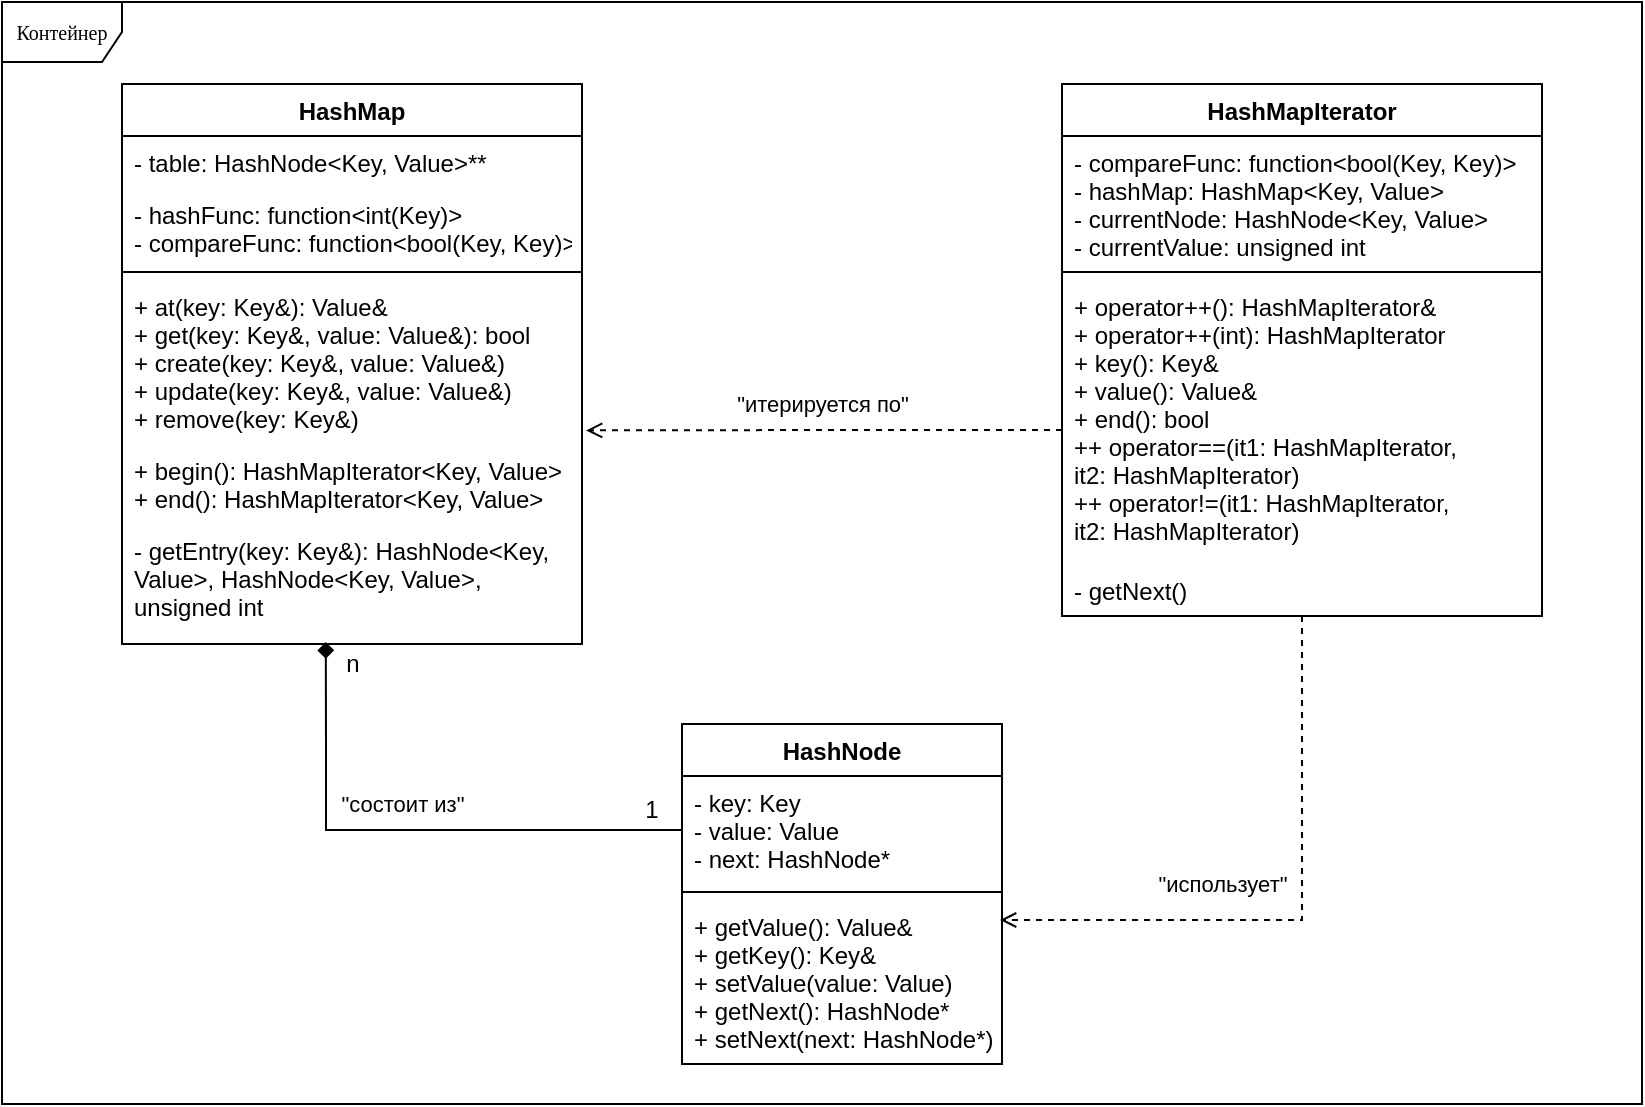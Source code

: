 <mxfile version="11.3.0" type="device" pages="1"><diagram name="Page-1" id="c4acf3e9-155e-7222-9cf6-157b1a14988f"><mxGraphModel dx="1005" dy="587" grid="1" gridSize="10" guides="1" tooltips="1" connect="1" arrows="1" fold="1" page="1" pageScale="1" pageWidth="850" pageHeight="1100" background="#ffffff" math="0" shadow="0"><root><mxCell id="0"/><mxCell id="1" style="locked=1;" parent="0"/><mxCell id="Fs5sKHghibOjqeMOy-B4-7" value="HashMap" style="swimlane;fontStyle=1;align=center;verticalAlign=top;childLayout=stackLayout;horizontal=1;startSize=26;horizontalStack=0;resizeParent=1;resizeParentMax=0;resizeLast=0;collapsible=1;marginBottom=0;" vertex="1" parent="1"><mxGeometry x="80" y="80" width="230" height="280" as="geometry"/></mxCell><mxCell id="Fs5sKHghibOjqeMOy-B4-8" value="- table: HashNode&lt;Key, Value&gt;**" style="text;strokeColor=none;fillColor=none;align=left;verticalAlign=top;spacingLeft=4;spacingRight=4;overflow=hidden;rotatable=0;points=[[0,0.5],[1,0.5]];portConstraint=eastwest;" vertex="1" parent="Fs5sKHghibOjqeMOy-B4-7"><mxGeometry y="26" width="230" height="26" as="geometry"/></mxCell><mxCell id="Fs5sKHghibOjqeMOy-B4-11" value="- hashFunc: function&lt;int(Key)&gt;&#10;- compareFunc: function&lt;bool(Key, Key)&gt;" style="text;strokeColor=none;fillColor=none;align=left;verticalAlign=top;spacingLeft=4;spacingRight=4;overflow=hidden;rotatable=0;points=[[0,0.5],[1,0.5]];portConstraint=eastwest;" vertex="1" parent="Fs5sKHghibOjqeMOy-B4-7"><mxGeometry y="52" width="230" height="38" as="geometry"/></mxCell><mxCell id="Fs5sKHghibOjqeMOy-B4-9" value="" style="line;strokeWidth=1;fillColor=none;align=left;verticalAlign=middle;spacingTop=-1;spacingLeft=3;spacingRight=3;rotatable=0;labelPosition=right;points=[];portConstraint=eastwest;" vertex="1" parent="Fs5sKHghibOjqeMOy-B4-7"><mxGeometry y="90" width="230" height="8" as="geometry"/></mxCell><mxCell id="Fs5sKHghibOjqeMOy-B4-10" value="+ at(key: Key&amp;): Value&amp;&#10;+ get(key: Key&amp;, value: Value&amp;): bool&#10;+ create(key: Key&amp;, value: Value&amp;)&#10;+ update(key: Key&amp;, value: Value&amp;)&#10;+ remove(key: Key&amp;)" style="text;strokeColor=none;fillColor=none;align=left;verticalAlign=top;spacingLeft=4;spacingRight=4;overflow=hidden;rotatable=0;points=[[0,0.5],[1,0.5]];portConstraint=eastwest;" vertex="1" parent="Fs5sKHghibOjqeMOy-B4-7"><mxGeometry y="98" width="230" height="82" as="geometry"/></mxCell><mxCell id="Fs5sKHghibOjqeMOy-B4-12" value="+ begin(): HashMapIterator&lt;Key, Value&gt;&#10;+ end(): HashMapIterator&lt;Key, Value&gt;" style="text;strokeColor=none;fillColor=none;align=left;verticalAlign=top;spacingLeft=4;spacingRight=4;overflow=hidden;rotatable=0;points=[[0,0.5],[1,0.5]];portConstraint=eastwest;" vertex="1" parent="Fs5sKHghibOjqeMOy-B4-7"><mxGeometry y="180" width="230" height="40" as="geometry"/></mxCell><mxCell id="Fs5sKHghibOjqeMOy-B4-13" value="- getEntry(key: Key&amp;): HashNode&lt;Key, &#10;Value&gt;, HashNode&lt;Key, Value&gt;, &#10;unsigned int" style="text;strokeColor=none;fillColor=none;align=left;verticalAlign=top;spacingLeft=4;spacingRight=4;overflow=hidden;rotatable=0;points=[[0,0.5],[1,0.5]];portConstraint=eastwest;" vertex="1" parent="Fs5sKHghibOjqeMOy-B4-7"><mxGeometry y="220" width="230" height="60" as="geometry"/></mxCell><mxCell id="Fs5sKHghibOjqeMOy-B4-14" value="HashMapIterator" style="swimlane;fontStyle=1;align=center;verticalAlign=top;childLayout=stackLayout;horizontal=1;startSize=26;horizontalStack=0;resizeParent=1;resizeParentMax=0;resizeLast=0;collapsible=1;marginBottom=0;" vertex="1" parent="1"><mxGeometry x="550" y="80" width="240" height="266" as="geometry"/></mxCell><mxCell id="Fs5sKHghibOjqeMOy-B4-15" value="- compareFunc: function&lt;bool(Key, Key)&gt;&#10;- hashMap: HashMap&lt;Key, Value&gt;&#10;- currentNode: HashNode&lt;Key, Value&gt;&#10;- currentValue: unsigned int" style="text;strokeColor=none;fillColor=none;align=left;verticalAlign=top;spacingLeft=4;spacingRight=4;overflow=hidden;rotatable=0;points=[[0,0.5],[1,0.5]];portConstraint=eastwest;" vertex="1" parent="Fs5sKHghibOjqeMOy-B4-14"><mxGeometry y="26" width="240" height="64" as="geometry"/></mxCell><mxCell id="Fs5sKHghibOjqeMOy-B4-16" value="" style="line;strokeWidth=1;fillColor=none;align=left;verticalAlign=middle;spacingTop=-1;spacingLeft=3;spacingRight=3;rotatable=0;labelPosition=right;points=[];portConstraint=eastwest;" vertex="1" parent="Fs5sKHghibOjqeMOy-B4-14"><mxGeometry y="90" width="240" height="8" as="geometry"/></mxCell><mxCell id="Fs5sKHghibOjqeMOy-B4-17" value="+ operator++(): HashMapIterator&amp;&#10;+ operator++(int): HashMapIterator&#10;+ key(): Key&amp;&#10;+ value(): Value&amp;&#10;+ end(): bool&#10;++ operator==(it1: HashMapIterator,&#10;it2: HashMapIterator)&#10;++ operator!=(it1: HashMapIterator,&#10;it2: HashMapIterator)" style="text;strokeColor=none;fillColor=none;align=left;verticalAlign=top;spacingLeft=4;spacingRight=4;overflow=hidden;rotatable=0;points=[[0,0.5],[1,0.5]];portConstraint=eastwest;" vertex="1" parent="Fs5sKHghibOjqeMOy-B4-14"><mxGeometry y="98" width="240" height="142" as="geometry"/></mxCell><mxCell id="Fs5sKHghibOjqeMOy-B4-18" value="- getNext()" style="text;strokeColor=none;fillColor=none;align=left;verticalAlign=top;spacingLeft=4;spacingRight=4;overflow=hidden;rotatable=0;points=[[0,0.5],[1,0.5]];portConstraint=eastwest;" vertex="1" parent="Fs5sKHghibOjqeMOy-B4-14"><mxGeometry y="240" width="240" height="26" as="geometry"/></mxCell><mxCell id="Fs5sKHghibOjqeMOy-B4-19" value="HashNode" style="swimlane;fontStyle=1;align=center;verticalAlign=top;childLayout=stackLayout;horizontal=1;startSize=26;horizontalStack=0;resizeParent=1;resizeParentMax=0;resizeLast=0;collapsible=1;marginBottom=0;" vertex="1" parent="1"><mxGeometry x="360" y="400" width="160" height="170" as="geometry"/></mxCell><mxCell id="Fs5sKHghibOjqeMOy-B4-20" value="- key: Key&#10;- value: Value&#10;- next: HashNode*" style="text;strokeColor=none;fillColor=none;align=left;verticalAlign=top;spacingLeft=4;spacingRight=4;overflow=hidden;rotatable=0;points=[[0,0.5],[1,0.5]];portConstraint=eastwest;" vertex="1" parent="Fs5sKHghibOjqeMOy-B4-19"><mxGeometry y="26" width="160" height="54" as="geometry"/></mxCell><mxCell id="Fs5sKHghibOjqeMOy-B4-21" value="" style="line;strokeWidth=1;fillColor=none;align=left;verticalAlign=middle;spacingTop=-1;spacingLeft=3;spacingRight=3;rotatable=0;labelPosition=right;points=[];portConstraint=eastwest;" vertex="1" parent="Fs5sKHghibOjqeMOy-B4-19"><mxGeometry y="80" width="160" height="8" as="geometry"/></mxCell><mxCell id="Fs5sKHghibOjqeMOy-B4-22" value="+ getValue(): Value&amp;&#10;+ getKey(): Key&amp;&#10;+ setValue(value: Value)&#10;+ getNext(): HashNode*&#10;+ setNext(next: HashNode*)" style="text;strokeColor=none;fillColor=none;align=left;verticalAlign=top;spacingLeft=4;spacingRight=4;overflow=hidden;rotatable=0;points=[[0,0.5],[1,0.5]];portConstraint=eastwest;" vertex="1" parent="Fs5sKHghibOjqeMOy-B4-19"><mxGeometry y="88" width="160" height="82" as="geometry"/></mxCell><mxCell id="Fs5sKHghibOjqeMOy-B4-23" value="&quot;состоит из&quot;" style="edgeStyle=orthogonalEdgeStyle;rounded=0;orthogonalLoop=1;jettySize=auto;html=1;entryX=0.443;entryY=0.983;entryDx=0;entryDy=0;entryPerimeter=0;endArrow=diamond;endFill=1;" edge="1" parent="1" source="Fs5sKHghibOjqeMOy-B4-20" target="Fs5sKHghibOjqeMOy-B4-13"><mxGeometry x="0.029" y="-13" relative="1" as="geometry"><Array as="points"><mxPoint x="182" y="453"/><mxPoint x="182" y="410"/></Array><mxPoint as="offset"/></mxGeometry></mxCell><mxCell id="Fs5sKHghibOjqeMOy-B4-24" value="&quot;итерируется по&quot;" style="edgeStyle=orthogonalEdgeStyle;rounded=0;orthogonalLoop=1;jettySize=auto;html=1;entryX=1.009;entryY=0.917;entryDx=0;entryDy=0;entryPerimeter=0;endArrow=open;endFill=0;dashed=1;" edge="1" parent="1" source="Fs5sKHghibOjqeMOy-B4-17" target="Fs5sKHghibOjqeMOy-B4-10"><mxGeometry x="0.008" y="-13" relative="1" as="geometry"><Array as="points"><mxPoint x="440" y="253"/><mxPoint x="440" y="253"/></Array><mxPoint as="offset"/></mxGeometry></mxCell><mxCell id="Fs5sKHghibOjqeMOy-B4-25" value="&quot;использует&quot;" style="edgeStyle=orthogonalEdgeStyle;rounded=0;orthogonalLoop=1;jettySize=auto;html=1;entryX=0.994;entryY=0.122;entryDx=0;entryDy=0;entryPerimeter=0;dashed=1;endArrow=open;endFill=0;" edge="1" parent="1" source="Fs5sKHghibOjqeMOy-B4-18" target="Fs5sKHghibOjqeMOy-B4-22"><mxGeometry x="-0.116" y="-40" relative="1" as="geometry"><Array as="points"><mxPoint x="670" y="498"/></Array><mxPoint as="offset"/></mxGeometry></mxCell><mxCell id="Fs5sKHghibOjqeMOy-B4-26" value="n" style="text;html=1;strokeColor=none;fillColor=none;align=center;verticalAlign=middle;whiteSpace=wrap;rounded=0;" vertex="1" parent="1"><mxGeometry x="182.5" y="360" width="25" height="20" as="geometry"/></mxCell><mxCell id="Fs5sKHghibOjqeMOy-B4-27" value="1" style="text;html=1;strokeColor=none;fillColor=none;align=center;verticalAlign=middle;whiteSpace=wrap;rounded=0;" vertex="1" parent="1"><mxGeometry x="330" y="433" width="30" height="20" as="geometry"/></mxCell><mxCell id="Fs5sKHghibOjqeMOy-B4-1" value="Border" style="" parent="0"/><mxCell id="Fs5sKHghibOjqeMOy-B4-2" value="Контейнер" style="shape=umlFrame;whiteSpace=wrap;html=1;rounded=0;shadow=0;comic=0;labelBackgroundColor=none;strokeColor=#000000;strokeWidth=1;fillColor=#ffffff;fontFamily=Verdana;fontSize=10;fontColor=#000000;align=center;" vertex="1" parent="Fs5sKHghibOjqeMOy-B4-1"><mxGeometry x="20" y="39" width="820" height="551" as="geometry"/></mxCell></root></mxGraphModel></diagram></mxfile>
